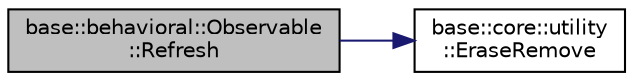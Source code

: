 digraph "base::behavioral::Observable::Refresh"
{
 // LATEX_PDF_SIZE
  edge [fontname="Helvetica",fontsize="10",labelfontname="Helvetica",labelfontsize="10"];
  node [fontname="Helvetica",fontsize="10",shape=record];
  rankdir="LR";
  Node1 [label="base::behavioral::Observable\l::Refresh",height=0.2,width=0.4,color="black", fillcolor="grey75", style="filled", fontcolor="black",tooltip="リフレッシュ"];
  Node1 -> Node2 [color="midnightblue",fontsize="10",style="solid",fontname="Helvetica"];
  Node2 [label="base::core::utility\l::EraseRemove",height=0.2,width=0.4,color="black", fillcolor="white", style="filled",URL="$namespacebase_1_1core_1_1utility.html#a9c620cf20ebf92a423d626bdc084b92c",tooltip=" "];
}
